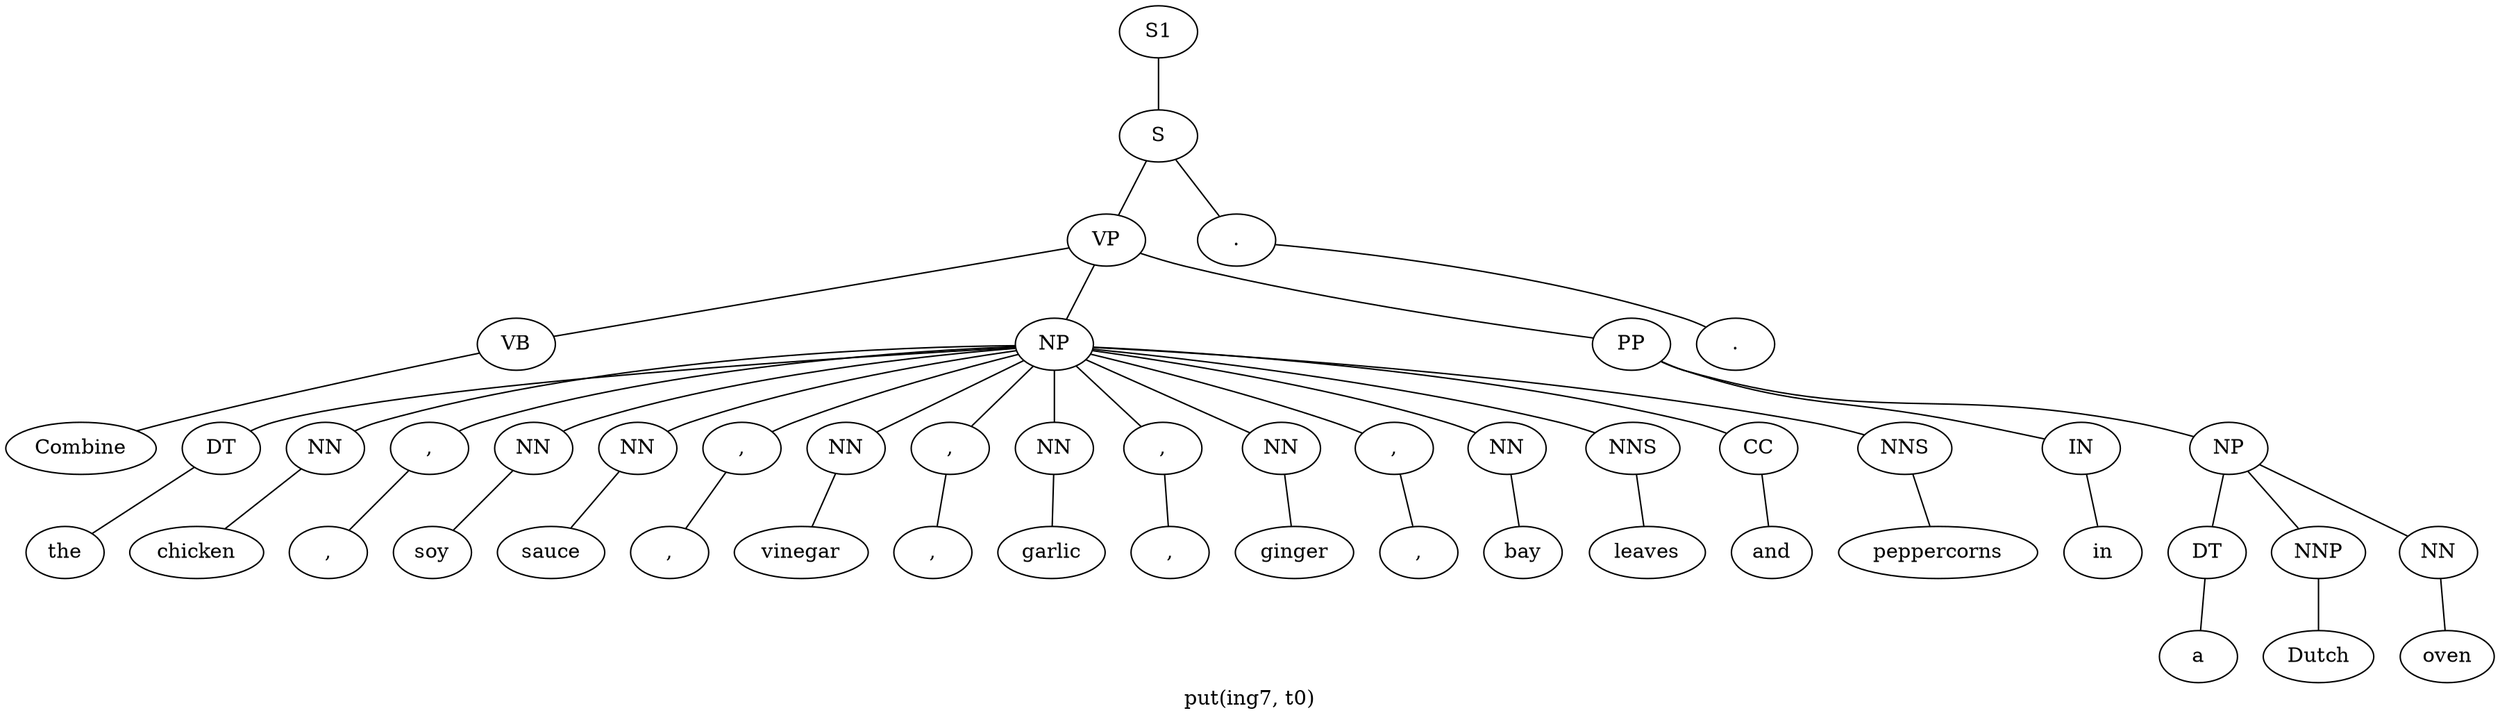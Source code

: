 graph SyntaxGraph {
	label = "put(ing7, t0)";
	Node0 [label="S1"];
	Node1 [label="S"];
	Node2 [label="VP"];
	Node3 [label="VB"];
	Node4 [label="Combine"];
	Node5 [label="NP"];
	Node6 [label="DT"];
	Node7 [label="the"];
	Node8 [label="NN"];
	Node9 [label="chicken"];
	Node10 [label=","];
	Node11 [label=","];
	Node12 [label="NN"];
	Node13 [label="soy"];
	Node14 [label="NN"];
	Node15 [label="sauce"];
	Node16 [label=","];
	Node17 [label=","];
	Node18 [label="NN"];
	Node19 [label="vinegar"];
	Node20 [label=","];
	Node21 [label=","];
	Node22 [label="NN"];
	Node23 [label="garlic"];
	Node24 [label=","];
	Node25 [label=","];
	Node26 [label="NN"];
	Node27 [label="ginger"];
	Node28 [label=","];
	Node29 [label=","];
	Node30 [label="NN"];
	Node31 [label="bay"];
	Node32 [label="NNS"];
	Node33 [label="leaves"];
	Node34 [label="CC"];
	Node35 [label="and"];
	Node36 [label="NNS"];
	Node37 [label="peppercorns"];
	Node38 [label="PP"];
	Node39 [label="IN"];
	Node40 [label="in"];
	Node41 [label="NP"];
	Node42 [label="DT"];
	Node43 [label="a"];
	Node44 [label="NNP"];
	Node45 [label="Dutch"];
	Node46 [label="NN"];
	Node47 [label="oven"];
	Node48 [label="."];
	Node49 [label="."];

	Node0 -- Node1;
	Node1 -- Node2;
	Node1 -- Node48;
	Node2 -- Node3;
	Node2 -- Node5;
	Node2 -- Node38;
	Node3 -- Node4;
	Node5 -- Node6;
	Node5 -- Node8;
	Node5 -- Node10;
	Node5 -- Node12;
	Node5 -- Node14;
	Node5 -- Node16;
	Node5 -- Node18;
	Node5 -- Node20;
	Node5 -- Node22;
	Node5 -- Node24;
	Node5 -- Node26;
	Node5 -- Node28;
	Node5 -- Node30;
	Node5 -- Node32;
	Node5 -- Node34;
	Node5 -- Node36;
	Node6 -- Node7;
	Node8 -- Node9;
	Node10 -- Node11;
	Node12 -- Node13;
	Node14 -- Node15;
	Node16 -- Node17;
	Node18 -- Node19;
	Node20 -- Node21;
	Node22 -- Node23;
	Node24 -- Node25;
	Node26 -- Node27;
	Node28 -- Node29;
	Node30 -- Node31;
	Node32 -- Node33;
	Node34 -- Node35;
	Node36 -- Node37;
	Node38 -- Node39;
	Node38 -- Node41;
	Node39 -- Node40;
	Node41 -- Node42;
	Node41 -- Node44;
	Node41 -- Node46;
	Node42 -- Node43;
	Node44 -- Node45;
	Node46 -- Node47;
	Node48 -- Node49;
}